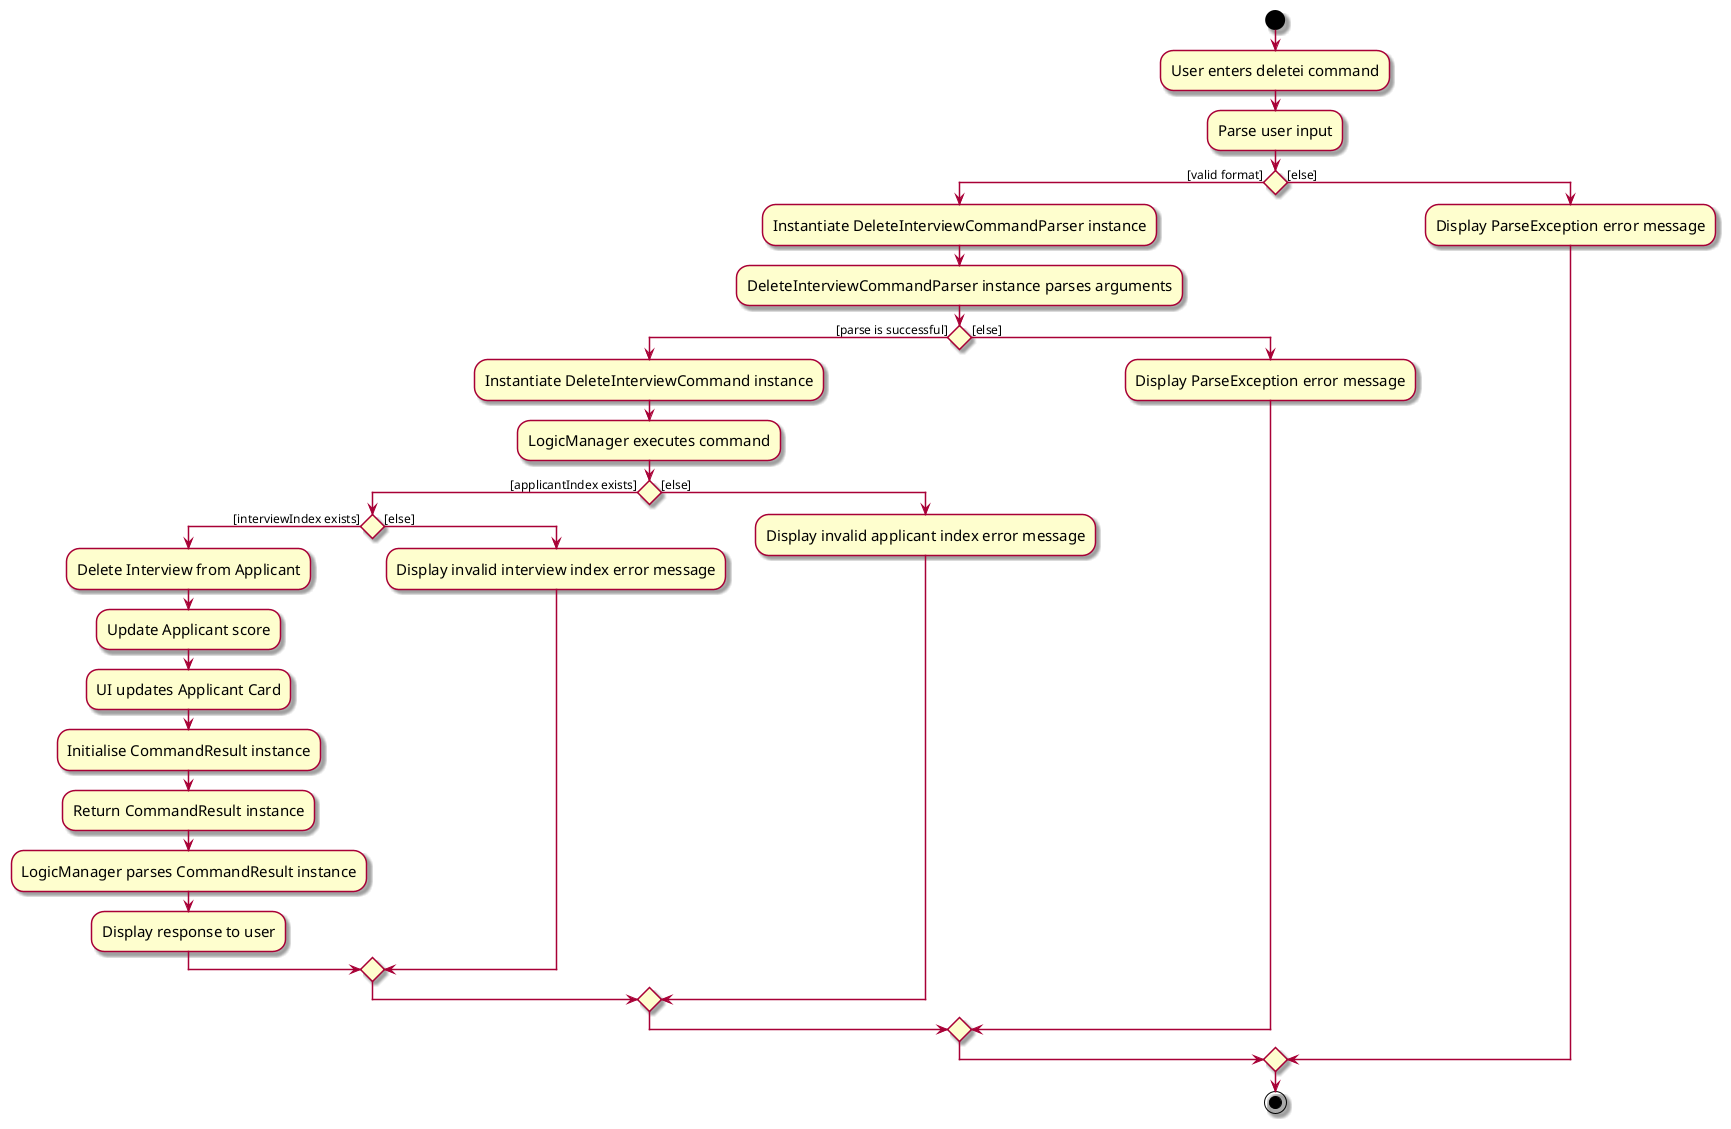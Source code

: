 @startuml
skin rose
skinparam ActivityFontSize 15
skinparam ArrowFontSize 12
start
:User enters deletei command;

:Parse user input;

if () then ([valid format])
    :Instantiate DeleteInterviewCommandParser instance;
    :DeleteInterviewCommandParser instance parses arguments;
    if () then ([parse is successful])
        :Instantiate DeleteInterviewCommand instance;
        :LogicManager executes command;
        if () then ([applicantIndex exists])
            if () then ([interviewIndex exists])
            :Delete Interview from Applicant;
            :Update Applicant score;
            :UI updates Applicant Card;
            :Initialise CommandResult instance;
            :Return CommandResult instance;
            :LogicManager parses CommandResult instance;
            :Display response to user;
            else ([else])
                :Display invalid interview index error message;
            endif
        else ([else])
            :Display invalid applicant index error message;
        endif
    else ([else])
        :Display ParseException error message;
    endif
else ([else])
:Display ParseException error message;
endif
stop

@enduml
